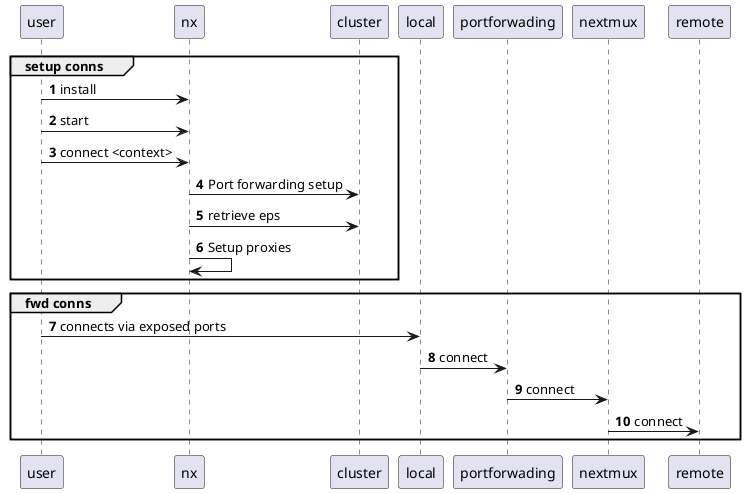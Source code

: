 @startuml
'https://plantuml.com/sequence-diagram

autonumber
group setup conns
user -> nx: install
user -> nx: start
user -> nx: connect <context>
nx -> cluster : Port forwarding setup
nx -> cluster : retrieve eps
nx -> nx : Setup proxies
end

group fwd conns
user -> local : connects via exposed ports
local -> portforwading : connect
portforwading -> nextmux: connect
nextmux -> remote: connect
end
@enduml